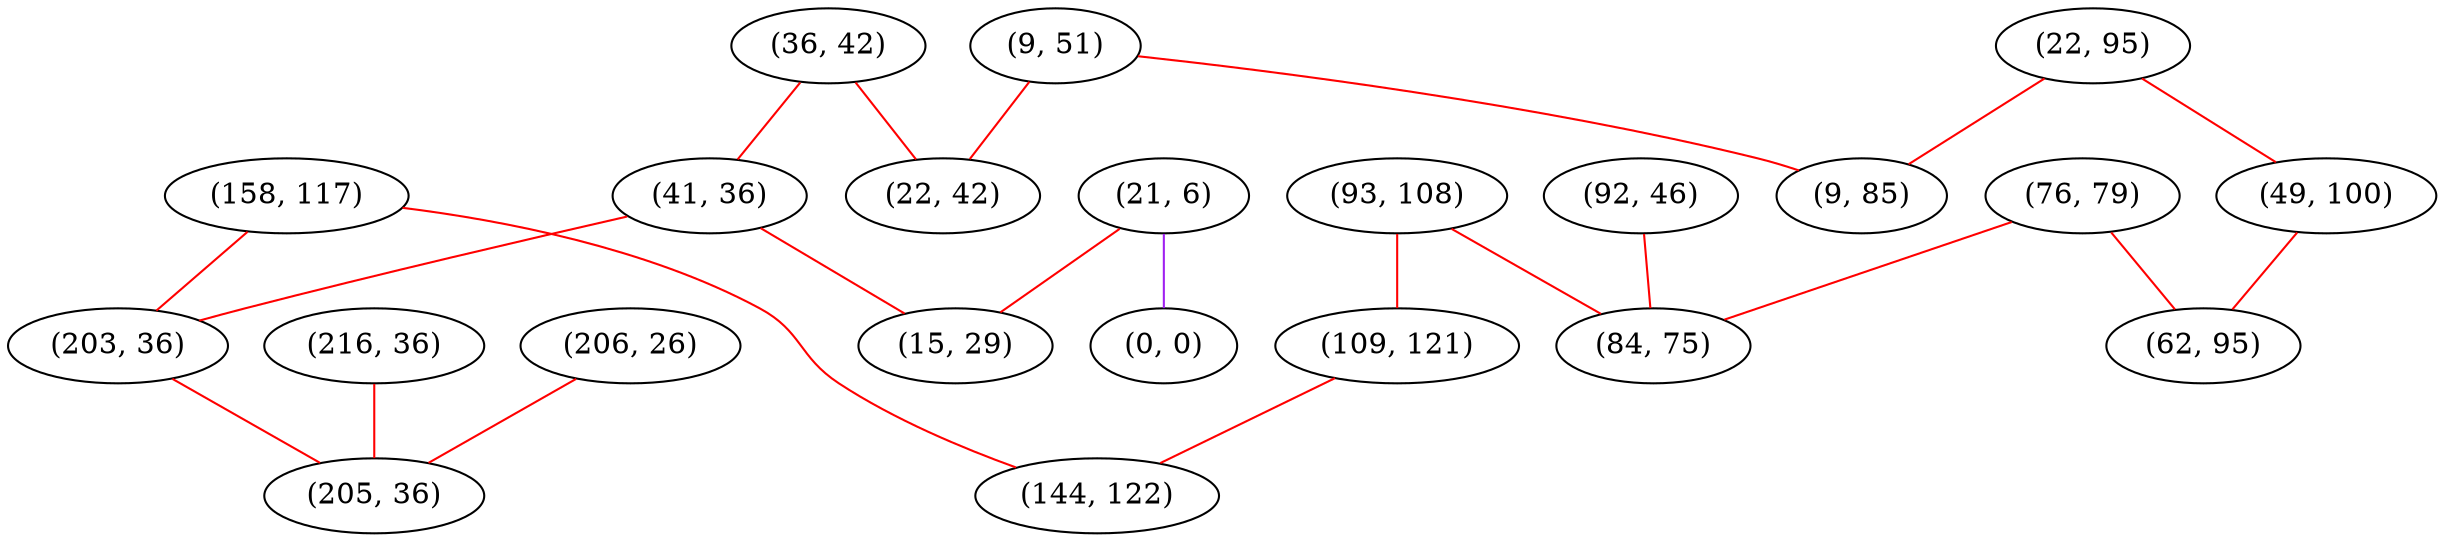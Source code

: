 graph "" {
"(36, 42)";
"(158, 117)";
"(93, 108)";
"(41, 36)";
"(21, 6)";
"(9, 51)";
"(203, 36)";
"(109, 121)";
"(216, 36)";
"(92, 46)";
"(0, 0)";
"(206, 26)";
"(22, 42)";
"(22, 95)";
"(49, 100)";
"(76, 79)";
"(9, 85)";
"(205, 36)";
"(84, 75)";
"(15, 29)";
"(62, 95)";
"(144, 122)";
"(36, 42)" -- "(22, 42)"  [color=red, key=0, weight=1];
"(36, 42)" -- "(41, 36)"  [color=red, key=0, weight=1];
"(158, 117)" -- "(203, 36)"  [color=red, key=0, weight=1];
"(158, 117)" -- "(144, 122)"  [color=red, key=0, weight=1];
"(93, 108)" -- "(109, 121)"  [color=red, key=0, weight=1];
"(93, 108)" -- "(84, 75)"  [color=red, key=0, weight=1];
"(41, 36)" -- "(15, 29)"  [color=red, key=0, weight=1];
"(41, 36)" -- "(203, 36)"  [color=red, key=0, weight=1];
"(21, 6)" -- "(15, 29)"  [color=red, key=0, weight=1];
"(21, 6)" -- "(0, 0)"  [color=purple, key=0, weight=4];
"(9, 51)" -- "(9, 85)"  [color=red, key=0, weight=1];
"(9, 51)" -- "(22, 42)"  [color=red, key=0, weight=1];
"(203, 36)" -- "(205, 36)"  [color=red, key=0, weight=1];
"(109, 121)" -- "(144, 122)"  [color=red, key=0, weight=1];
"(216, 36)" -- "(205, 36)"  [color=red, key=0, weight=1];
"(92, 46)" -- "(84, 75)"  [color=red, key=0, weight=1];
"(206, 26)" -- "(205, 36)"  [color=red, key=0, weight=1];
"(22, 95)" -- "(9, 85)"  [color=red, key=0, weight=1];
"(22, 95)" -- "(49, 100)"  [color=red, key=0, weight=1];
"(49, 100)" -- "(62, 95)"  [color=red, key=0, weight=1];
"(76, 79)" -- "(62, 95)"  [color=red, key=0, weight=1];
"(76, 79)" -- "(84, 75)"  [color=red, key=0, weight=1];
}
